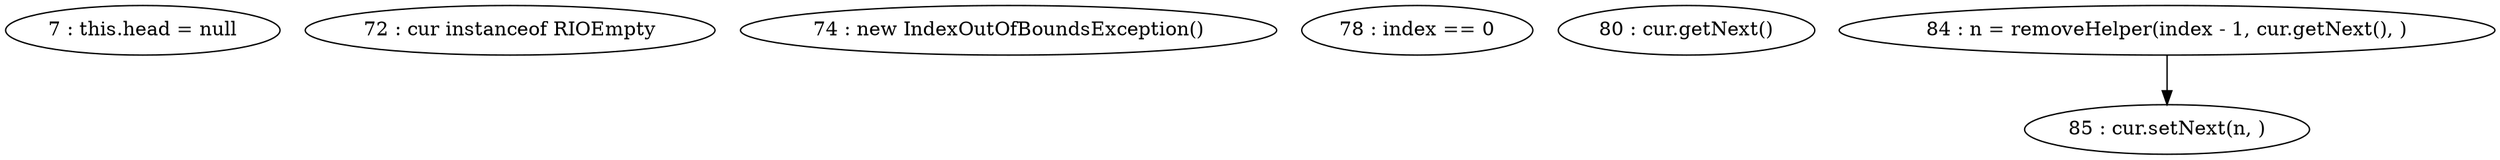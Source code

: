 digraph G {
"7 : this.head = null"
"72 : cur instanceof RIOEmpty"
"74 : new IndexOutOfBoundsException()"
"78 : index == 0"
"80 : cur.getNext()"
"84 : n = removeHelper(index - 1, cur.getNext(), )"
"84 : n = removeHelper(index - 1, cur.getNext(), )" -> "85 : cur.setNext(n, )"
"85 : cur.setNext(n, )"
}